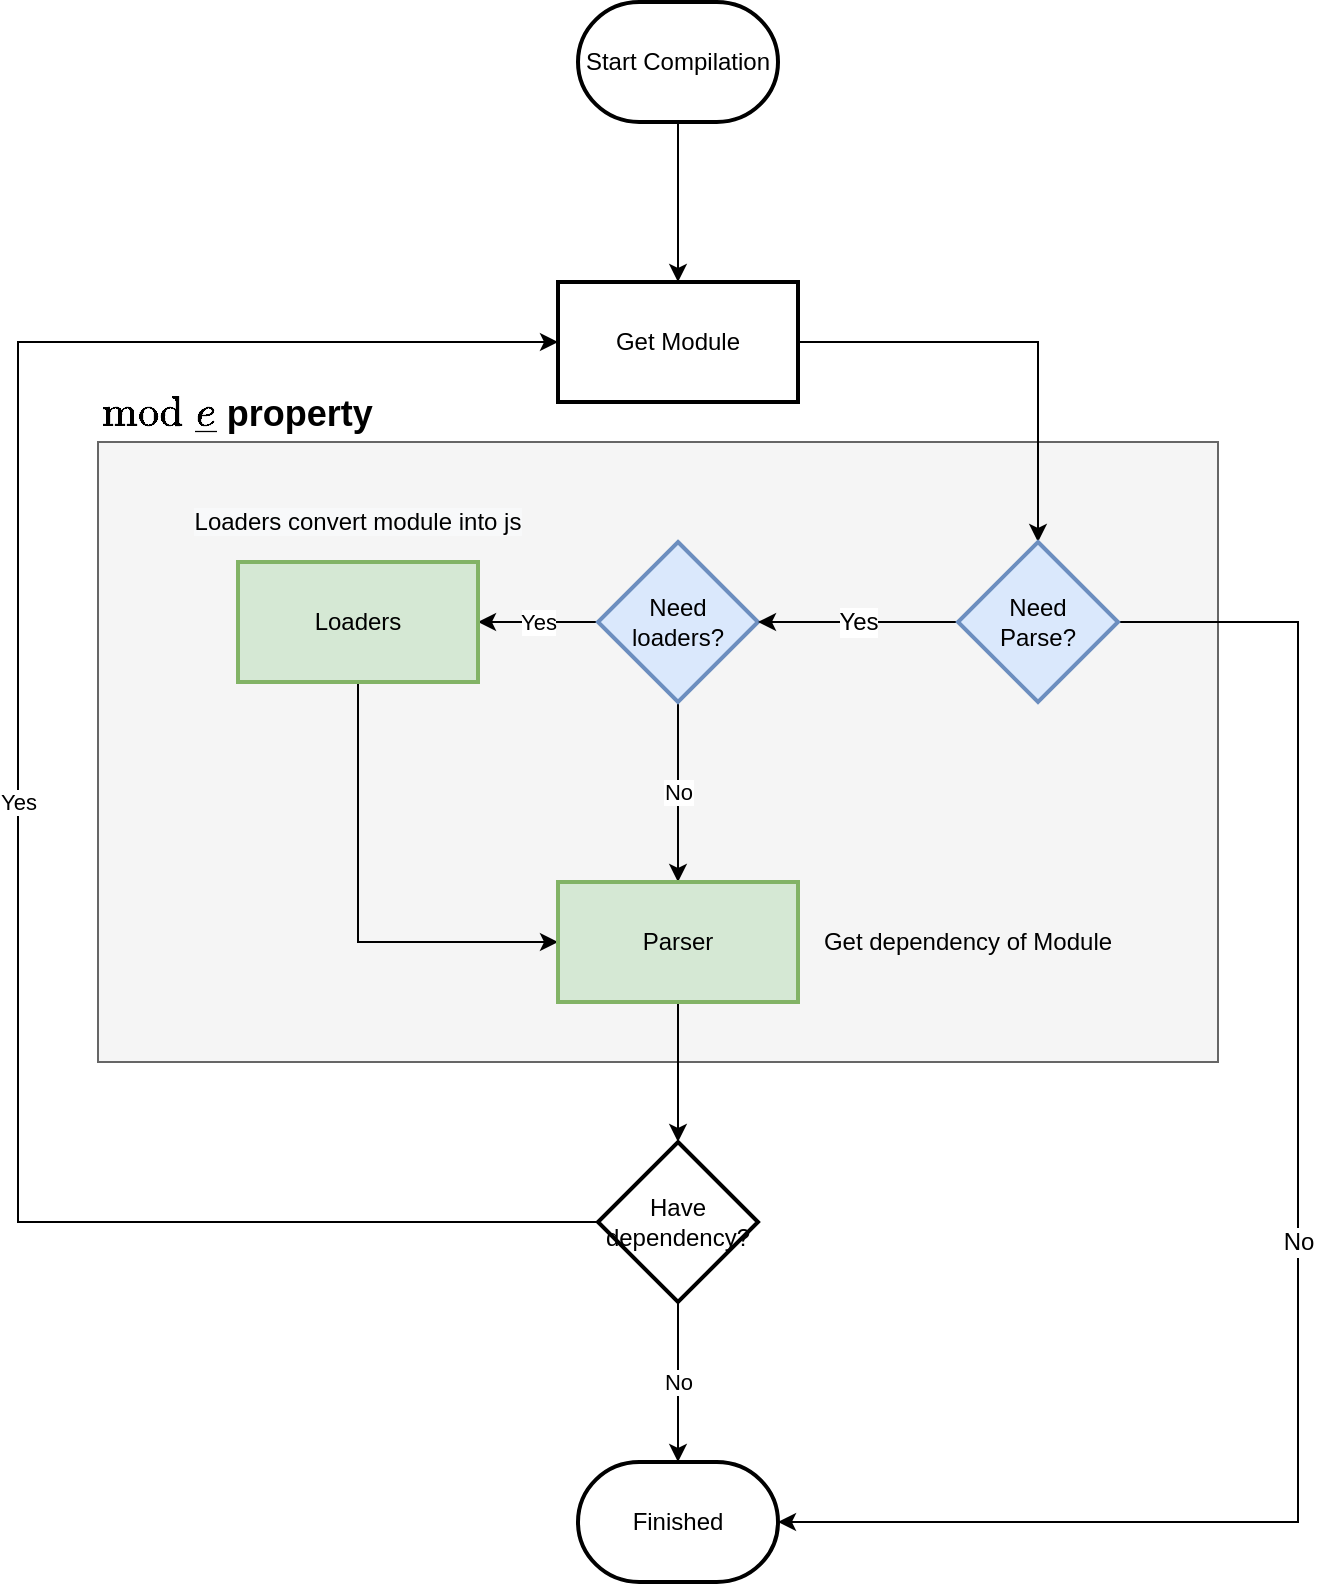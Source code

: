 <mxfile version="13.6.2" type="device" pages="2"><diagram id="AKdupa7MF58ZV-UsCt9i" name="graph"><mxGraphModel dx="1186" dy="875" grid="1" gridSize="10" guides="1" tooltips="1" connect="1" arrows="1" fold="1" page="1" pageScale="1" pageWidth="827" pageHeight="1169" math="0" shadow="0"><root><mxCell id="0"/><mxCell id="1" parent="0"/><mxCell id="of1bRA7Mhekh8BjQd8kt-1" value="`module` property" style="rounded=0;whiteSpace=wrap;html=1;fillColor=#f5f5f5;strokeColor=#666666;labelPosition=center;verticalLabelPosition=top;align=left;verticalAlign=bottom;fontSize=18;fontStyle=1;" vertex="1" parent="1"><mxGeometry x="160" y="720" width="560" height="310" as="geometry"/></mxCell><mxCell id="of1bRA7Mhekh8BjQd8kt-2" value="" style="edgeStyle=orthogonalEdgeStyle;rounded=0;orthogonalLoop=1;jettySize=auto;html=1;" edge="1" parent="1" source="of1bRA7Mhekh8BjQd8kt-3" target="of1bRA7Mhekh8BjQd8kt-5"><mxGeometry relative="1" as="geometry"/></mxCell><mxCell id="of1bRA7Mhekh8BjQd8kt-3" value="Start Compilation" style="strokeWidth=2;html=1;shape=mxgraph.flowchart.terminator;whiteSpace=wrap;" vertex="1" parent="1"><mxGeometry x="400" y="500" width="100" height="60" as="geometry"/></mxCell><mxCell id="of1bRA7Mhekh8BjQd8kt-4" value="" style="edgeStyle=orthogonalEdgeStyle;rounded=0;orthogonalLoop=1;jettySize=auto;html=1;fontSize=18;" edge="1" parent="1" source="of1bRA7Mhekh8BjQd8kt-5" target="of1bRA7Mhekh8BjQd8kt-21"><mxGeometry relative="1" as="geometry"/></mxCell><mxCell id="of1bRA7Mhekh8BjQd8kt-5" value="Get Module" style="whiteSpace=wrap;html=1;strokeWidth=2;" vertex="1" parent="1"><mxGeometry x="390" y="640" width="120" height="60" as="geometry"/></mxCell><mxCell id="of1bRA7Mhekh8BjQd8kt-6" value="Yes" style="edgeStyle=orthogonalEdgeStyle;rounded=0;orthogonalLoop=1;jettySize=auto;html=1;" edge="1" parent="1" source="of1bRA7Mhekh8BjQd8kt-8" target="of1bRA7Mhekh8BjQd8kt-10"><mxGeometry relative="1" as="geometry"/></mxCell><mxCell id="of1bRA7Mhekh8BjQd8kt-7" value="No" style="edgeStyle=orthogonalEdgeStyle;rounded=0;orthogonalLoop=1;jettySize=auto;html=1;" edge="1" parent="1" source="of1bRA7Mhekh8BjQd8kt-8" target="of1bRA7Mhekh8BjQd8kt-12"><mxGeometry relative="1" as="geometry"/></mxCell><mxCell id="of1bRA7Mhekh8BjQd8kt-8" value="Need&lt;br&gt;loaders?" style="rhombus;whiteSpace=wrap;html=1;strokeWidth=2;fillColor=#dae8fc;strokeColor=#6c8ebf;" vertex="1" parent="1"><mxGeometry x="410" y="770" width="80" height="80" as="geometry"/></mxCell><mxCell id="of1bRA7Mhekh8BjQd8kt-9" value="" style="edgeStyle=orthogonalEdgeStyle;rounded=0;orthogonalLoop=1;jettySize=auto;html=1;entryX=0;entryY=0.5;entryDx=0;entryDy=0;" edge="1" parent="1" source="of1bRA7Mhekh8BjQd8kt-10" target="of1bRA7Mhekh8BjQd8kt-12"><mxGeometry relative="1" as="geometry"><mxPoint x="290" y="920" as="targetPoint"/><Array as="points"><mxPoint x="290" y="970"/></Array></mxGeometry></mxCell><mxCell id="of1bRA7Mhekh8BjQd8kt-10" value="Loaders" style="whiteSpace=wrap;html=1;strokeWidth=2;fillColor=#d5e8d4;strokeColor=#82b366;" vertex="1" parent="1"><mxGeometry x="230" y="780" width="120" height="60" as="geometry"/></mxCell><mxCell id="of1bRA7Mhekh8BjQd8kt-11" value="" style="edgeStyle=orthogonalEdgeStyle;rounded=0;orthogonalLoop=1;jettySize=auto;html=1;" edge="1" parent="1" source="of1bRA7Mhekh8BjQd8kt-12" target="of1bRA7Mhekh8BjQd8kt-15"><mxGeometry relative="1" as="geometry"/></mxCell><mxCell id="of1bRA7Mhekh8BjQd8kt-12" value="Parser" style="whiteSpace=wrap;html=1;strokeWidth=2;fillColor=#d5e8d4;strokeColor=#82b366;" vertex="1" parent="1"><mxGeometry x="390" y="940" width="120" height="60" as="geometry"/></mxCell><mxCell id="of1bRA7Mhekh8BjQd8kt-13" value="No" style="edgeStyle=orthogonalEdgeStyle;rounded=0;orthogonalLoop=1;jettySize=auto;html=1;entryX=0.5;entryY=0;entryDx=0;entryDy=0;entryPerimeter=0;" edge="1" parent="1" source="of1bRA7Mhekh8BjQd8kt-15" target="of1bRA7Mhekh8BjQd8kt-16"><mxGeometry relative="1" as="geometry"><mxPoint x="450" y="1230" as="targetPoint"/></mxGeometry></mxCell><mxCell id="of1bRA7Mhekh8BjQd8kt-14" value="Yes" style="edgeStyle=orthogonalEdgeStyle;rounded=0;orthogonalLoop=1;jettySize=auto;html=1;entryX=0;entryY=0.5;entryDx=0;entryDy=0;exitX=0;exitY=0.5;exitDx=0;exitDy=0;" edge="1" parent="1" source="of1bRA7Mhekh8BjQd8kt-15" target="of1bRA7Mhekh8BjQd8kt-5"><mxGeometry relative="1" as="geometry"><mxPoint x="550" y="1110" as="targetPoint"/><Array as="points"><mxPoint x="120" y="1110"/><mxPoint x="120" y="670"/></Array></mxGeometry></mxCell><mxCell id="of1bRA7Mhekh8BjQd8kt-15" value="Have&lt;br&gt;dependency?" style="rhombus;whiteSpace=wrap;html=1;strokeWidth=2;" vertex="1" parent="1"><mxGeometry x="410" y="1070" width="80" height="80" as="geometry"/></mxCell><mxCell id="of1bRA7Mhekh8BjQd8kt-16" value="Finished" style="strokeWidth=2;html=1;shape=mxgraph.flowchart.terminator;whiteSpace=wrap;" vertex="1" parent="1"><mxGeometry x="400" y="1230" width="100" height="60" as="geometry"/></mxCell><mxCell id="of1bRA7Mhekh8BjQd8kt-17" value="&lt;meta charset=&quot;utf-8&quot;&gt;&lt;span style=&quot;color: rgb(0, 0, 0); font-family: helvetica; font-size: 12px; font-style: normal; font-weight: 400; letter-spacing: normal; text-align: center; text-indent: 0px; text-transform: none; word-spacing: 0px; background-color: rgb(248, 249, 250); display: inline; float: none;&quot;&gt;Loaders convert module into js&lt;/span&gt;" style="text;html=1;strokeColor=none;fillColor=none;align=center;verticalAlign=middle;whiteSpace=wrap;rounded=0;" vertex="1" parent="1"><mxGeometry x="200" y="750" width="180" height="20" as="geometry"/></mxCell><mxCell id="of1bRA7Mhekh8BjQd8kt-18" value="Get dependency of Module" style="text;html=1;strokeColor=none;fillColor=none;align=center;verticalAlign=middle;whiteSpace=wrap;rounded=0;" vertex="1" parent="1"><mxGeometry x="520" y="960" width="150" height="20" as="geometry"/></mxCell><mxCell id="of1bRA7Mhekh8BjQd8kt-19" value="Yes" style="edgeStyle=orthogonalEdgeStyle;rounded=0;orthogonalLoop=1;jettySize=auto;html=1;fontSize=12;" edge="1" parent="1" source="of1bRA7Mhekh8BjQd8kt-21" target="of1bRA7Mhekh8BjQd8kt-8"><mxGeometry relative="1" as="geometry"/></mxCell><mxCell id="of1bRA7Mhekh8BjQd8kt-20" value="No" style="edgeStyle=orthogonalEdgeStyle;rounded=0;orthogonalLoop=1;jettySize=auto;html=1;fontSize=12;entryX=1;entryY=0.5;entryDx=0;entryDy=0;exitX=1;exitY=0.5;exitDx=0;exitDy=0;entryPerimeter=0;" edge="1" parent="1" source="of1bRA7Mhekh8BjQd8kt-21" target="of1bRA7Mhekh8BjQd8kt-16"><mxGeometry relative="1" as="geometry"><Array as="points"><mxPoint x="760" y="810"/><mxPoint x="760" y="1260"/></Array></mxGeometry></mxCell><mxCell id="of1bRA7Mhekh8BjQd8kt-21" value="Need&lt;br&gt;Parse?" style="rhombus;whiteSpace=wrap;html=1;strokeWidth=2;fillColor=#dae8fc;strokeColor=#6c8ebf;" vertex="1" parent="1"><mxGeometry x="590" y="770" width="80" height="80" as="geometry"/></mxCell></root></mxGraphModel></diagram><diagram id="lxdrMde-cSRUcPi6vMDy" name="use"><mxGraphModel dx="1186" dy="875" grid="1" gridSize="10" guides="1" tooltips="1" connect="1" arrows="1" fold="1" page="1" pageScale="1" pageWidth="827" pageHeight="1169" math="0" shadow="0"><root><mxCell id="jLsA-rueopgqfErJ6_9l-0"/><mxCell id="jLsA-rueopgqfErJ6_9l-1" parent="jLsA-rueopgqfErJ6_9l-0"/><mxCell id="jLsA-rueopgqfErJ6_9l-2" value="String: Loader Name | Loader Path" style="text;html=1;strokeColor=#6c8ebf;fillColor=#dae8fc;align=left;verticalAlign=middle;whiteSpace=wrap;rounded=0;fontSize=18;fontStyle=1;" vertex="1" parent="jLsA-rueopgqfErJ6_9l-1"><mxGeometry x="200" y="480" width="470" height="20" as="geometry"/></mxCell><mxCell id="jLsA-rueopgqfErJ6_9l-4" value="Object: {loader, options, ident}" style="text;html=1;strokeColor=#82b366;fillColor=#d5e8d4;align=left;verticalAlign=middle;whiteSpace=wrap;rounded=0;fontSize=18;fontStyle=1" vertex="1" parent="jLsA-rueopgqfErJ6_9l-1"><mxGeometry x="200" y="520" width="470" height="20" as="geometry"/></mxCell><mxCell id="jLsA-rueopgqfErJ6_9l-5" value="Array&amp;lt;&lt;font color=&quot;#6c8ebf&quot;&gt;String&lt;/font&gt;, &lt;font color=&quot;#82b366&quot;&gt;Object&lt;/font&gt;, &lt;font color=&quot;#d79b00&quot;&gt;(moduleInfo =&amp;gt; String | Object)&lt;/font&gt;&amp;gt;" style="text;html=1;strokeColor=#d6b656;fillColor=#fff2cc;align=left;verticalAlign=middle;whiteSpace=wrap;rounded=0;fontSize=18;fontStyle=1" vertex="1" parent="jLsA-rueopgqfErJ6_9l-1"><mxGeometry x="200" y="600" width="470" height="20" as="geometry"/></mxCell><mxCell id="jLsA-rueopgqfErJ6_9l-6" value="Function: modueInfo =&amp;gt; Array&amp;lt;&lt;font color=&quot;#6c8ebf&quot;&gt;String&lt;/font&gt;, &lt;font color=&quot;#82b366&quot;&gt;Object&lt;/font&gt;&amp;gt;" style="text;html=1;strokeColor=#d79b00;fillColor=#ffe6cc;align=left;verticalAlign=middle;whiteSpace=wrap;rounded=0;fontSize=18;fontStyle=1" vertex="1" parent="jLsA-rueopgqfErJ6_9l-1"><mxGeometry x="200" y="560" width="470" height="20" as="geometry"/></mxCell></root></mxGraphModel></diagram></mxfile>